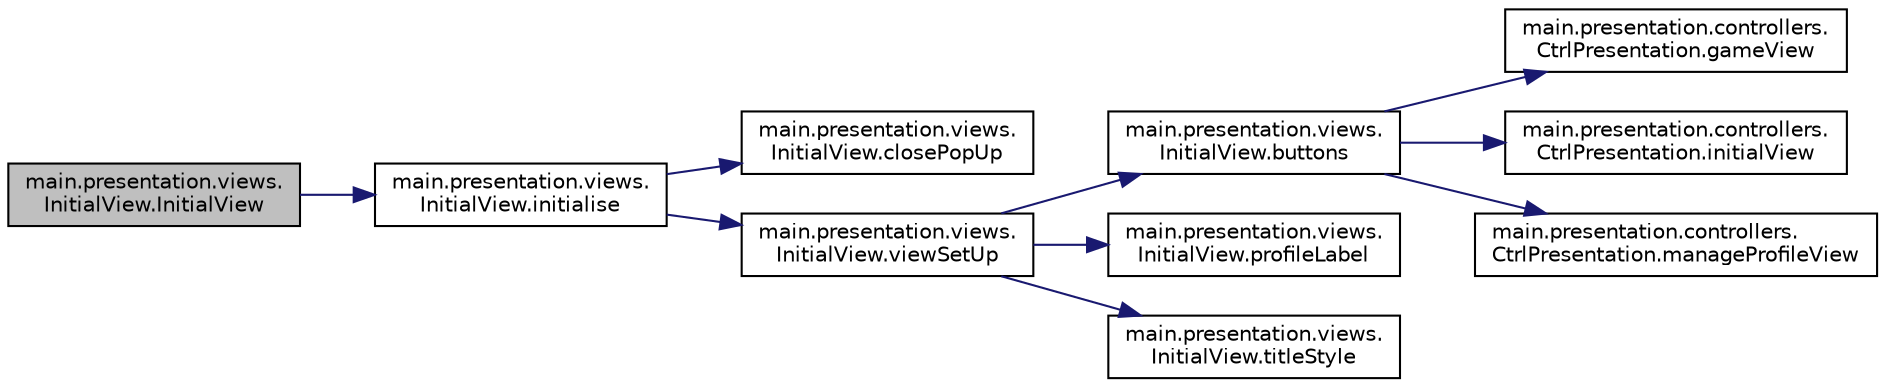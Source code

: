 digraph "main.presentation.views.InitialView.InitialView"
{
 // INTERACTIVE_SVG=YES
 // LATEX_PDF_SIZE
  edge [fontname="Helvetica",fontsize="10",labelfontname="Helvetica",labelfontsize="10"];
  node [fontname="Helvetica",fontsize="10",shape=record];
  rankdir="LR";
  Node1 [label="main.presentation.views.\lInitialView.InitialView",height=0.2,width=0.4,color="black", fillcolor="grey75", style="filled", fontcolor="black",tooltip=" "];
  Node1 -> Node2 [color="midnightblue",fontsize="10",style="solid",fontname="Helvetica"];
  Node2 [label="main.presentation.views.\lInitialView.initialise",height=0.2,width=0.4,color="black", fillcolor="white", style="filled",URL="$classmain_1_1presentation_1_1views_1_1InitialView.html#a97b4e66d849d8be4a74db29e7c8ff751",tooltip=" "];
  Node2 -> Node3 [color="midnightblue",fontsize="10",style="solid",fontname="Helvetica"];
  Node3 [label="main.presentation.views.\lInitialView.closePopUp",height=0.2,width=0.4,color="black", fillcolor="white", style="filled",URL="$classmain_1_1presentation_1_1views_1_1InitialView.html#a0a6af26ba63ade56e96326f03cd264ae",tooltip=" "];
  Node2 -> Node4 [color="midnightblue",fontsize="10",style="solid",fontname="Helvetica"];
  Node4 [label="main.presentation.views.\lInitialView.viewSetUp",height=0.2,width=0.4,color="black", fillcolor="white", style="filled",URL="$classmain_1_1presentation_1_1views_1_1InitialView.html#a272f46df199826ad8a2fb73a695069c0",tooltip=" "];
  Node4 -> Node5 [color="midnightblue",fontsize="10",style="solid",fontname="Helvetica"];
  Node5 [label="main.presentation.views.\lInitialView.buttons",height=0.2,width=0.4,color="black", fillcolor="white", style="filled",URL="$classmain_1_1presentation_1_1views_1_1InitialView.html#a4470508c7eb79f2568f8d22a952e0ecf",tooltip=" "];
  Node5 -> Node6 [color="midnightblue",fontsize="10",style="solid",fontname="Helvetica"];
  Node6 [label="main.presentation.controllers.\lCtrlPresentation.gameView",height=0.2,width=0.4,color="black", fillcolor="white", style="filled",URL="$classmain_1_1presentation_1_1controllers_1_1CtrlPresentation.html#ad58fae9a0e5aa384fd0fa2abdce0cb97",tooltip=" "];
  Node5 -> Node7 [color="midnightblue",fontsize="10",style="solid",fontname="Helvetica"];
  Node7 [label="main.presentation.controllers.\lCtrlPresentation.initialView",height=0.2,width=0.4,color="black", fillcolor="white", style="filled",URL="$classmain_1_1presentation_1_1controllers_1_1CtrlPresentation.html#aef492fdfe0273b39242801f312832c0b",tooltip=" "];
  Node5 -> Node8 [color="midnightblue",fontsize="10",style="solid",fontname="Helvetica"];
  Node8 [label="main.presentation.controllers.\lCtrlPresentation.manageProfileView",height=0.2,width=0.4,color="black", fillcolor="white", style="filled",URL="$classmain_1_1presentation_1_1controllers_1_1CtrlPresentation.html#a294b018a57ecc266982cb60f16deb921",tooltip=" "];
  Node4 -> Node9 [color="midnightblue",fontsize="10",style="solid",fontname="Helvetica"];
  Node9 [label="main.presentation.views.\lInitialView.profileLabel",height=0.2,width=0.4,color="black", fillcolor="white", style="filled",URL="$classmain_1_1presentation_1_1views_1_1InitialView.html#ade967ac800ee4fe9779a760a5cb82743",tooltip=" "];
  Node4 -> Node10 [color="midnightblue",fontsize="10",style="solid",fontname="Helvetica"];
  Node10 [label="main.presentation.views.\lInitialView.titleStyle",height=0.2,width=0.4,color="black", fillcolor="white", style="filled",URL="$classmain_1_1presentation_1_1views_1_1InitialView.html#ac241c6d9ec88e3532a1d40a121c2fb4d",tooltip=" "];
}
